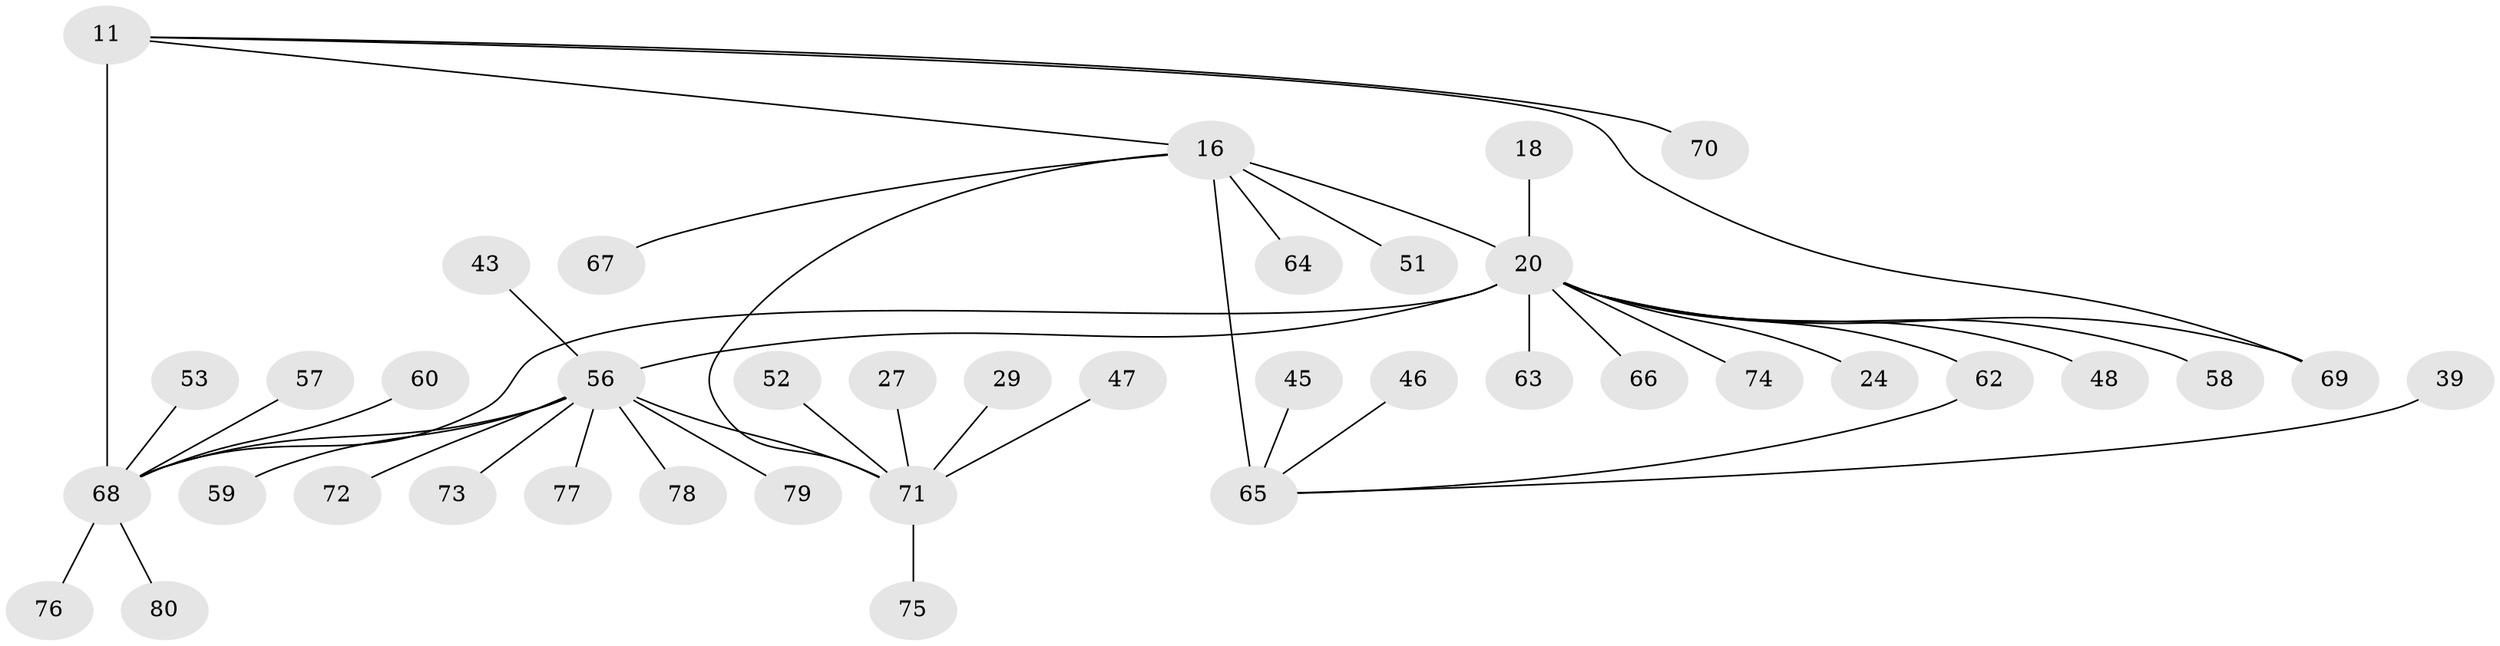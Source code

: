 // original degree distribution, {3: 0.0875, 7: 0.05, 8: 0.0375, 6: 0.0875, 11: 0.0125, 10: 0.025, 2: 0.1375, 1: 0.55, 4: 0.0125}
// Generated by graph-tools (version 1.1) at 2025/54/03/09/25 04:54:05]
// undirected, 40 vertices, 44 edges
graph export_dot {
graph [start="1"]
  node [color=gray90,style=filled];
  11 [super="+9"];
  16 [super="+15"];
  18 [super="+17"];
  20 [super="+19+4"];
  24;
  27;
  29;
  39;
  43 [super="+41"];
  45;
  46;
  47;
  48;
  51;
  52;
  53 [super="+35"];
  56 [super="+25+38+37+2"];
  57 [super="+21"];
  58 [super="+54"];
  59;
  60;
  62;
  63;
  64;
  65 [super="+49+14+22"];
  66;
  67;
  68 [super="+36+12+26+28+30+31+40+42"];
  69 [super="+55"];
  70;
  71 [super="+6"];
  72;
  73;
  74;
  75;
  76;
  77;
  78 [super="+61"];
  79;
  80;
  11 -- 70;
  11 -- 16;
  11 -- 68 [weight=4];
  11 -- 69;
  16 -- 51;
  16 -- 64;
  16 -- 67;
  16 -- 20 [weight=2];
  16 -- 65 [weight=4];
  16 -- 71;
  18 -- 20 [weight=4];
  20 -- 74;
  20 -- 62;
  20 -- 63;
  20 -- 56 [weight=8];
  20 -- 66;
  20 -- 48;
  20 -- 24;
  20 -- 58 [weight=2];
  20 -- 68 [weight=2];
  20 -- 69 [weight=2];
  27 -- 71;
  29 -- 71;
  39 -- 65;
  43 -- 56;
  45 -- 65;
  46 -- 65;
  47 -- 71;
  52 -- 71;
  53 -- 68;
  56 -- 59;
  56 -- 72;
  56 -- 79;
  56 -- 68;
  56 -- 73;
  56 -- 77;
  56 -- 78;
  56 -- 71 [weight=5];
  57 -- 68;
  60 -- 68;
  62 -- 65;
  68 -- 76;
  68 -- 80;
  71 -- 75;
}
